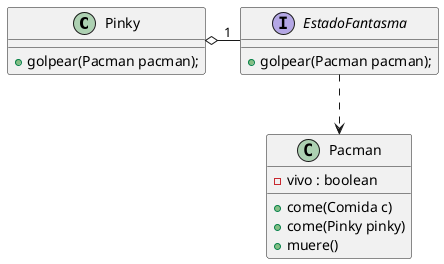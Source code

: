 @startuml

class Pinky {
    + golpear(Pacman pacman);
}

interface EstadoFantasma {
    + golpear(Pacman pacman);
}

class Pacman {
    - vivo : boolean

    + come(Comida c)
    + come(Pinky pinky)
    + muere()
}

Pinky o- "1" EstadoFantasma

EstadoFantasma ..> Pacman
@enduml